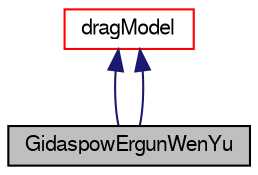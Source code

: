 digraph "GidaspowErgunWenYu"
{
  bgcolor="transparent";
  edge [fontname="FreeSans",fontsize="10",labelfontname="FreeSans",labelfontsize="10"];
  node [fontname="FreeSans",fontsize="10",shape=record];
  Node0 [label="GidaspowErgunWenYu",height=0.2,width=0.4,color="black", fillcolor="grey75", style="filled", fontcolor="black"];
  Node1 -> Node0 [dir="back",color="midnightblue",fontsize="10",style="solid",fontname="FreeSans"];
  Node1 [label="dragModel",height=0.2,width=0.4,color="red",URL="$a32006.html"];
  Node1 -> Node0 [dir="back",color="midnightblue",fontsize="10",style="solid",fontname="FreeSans"];
}
